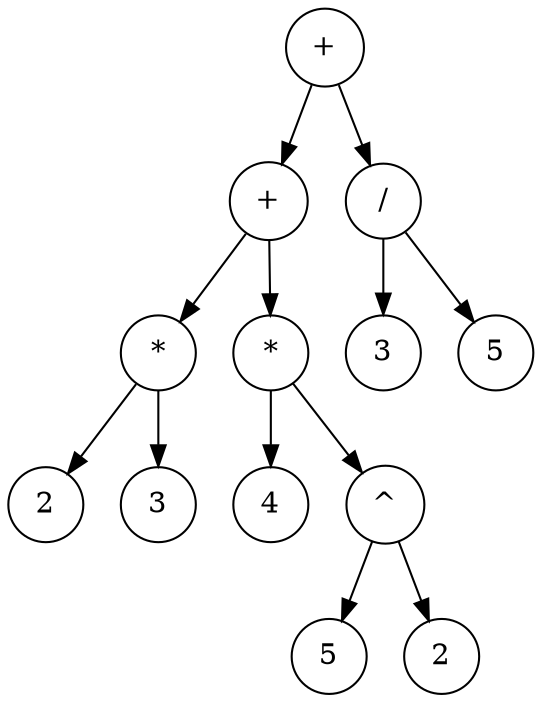 digraph G {
	node [shape="circle"];
	0 [ label="+" ];
	0 -> 1; 
	0 -> 2; 
	1 [ label="+" ];
	1 -> 3; 
	1 -> 4; 
	2 [ label="/" ];
	2 -> 5; 
	2 -> 6; 
	3 [ label="*" ];
	3 -> 7; 
	3 -> 8; 
	4 [ label="*" ];
	4 -> 9; 
	4 -> 10; 
	5 [ label="3" ];
	6 [ label="5" ];
	7 [ label="2" ];
	8 [ label="3" ];
	9 [ label="4" ];
	10 [ label="^" ];
	10 -> 11; 
	10 -> 12; 
	11 [ label="5" ];
	12 [ label="2" ];
}